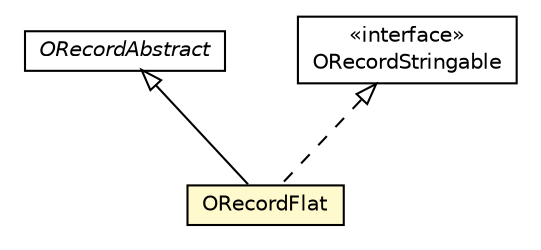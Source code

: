 #!/usr/local/bin/dot
#
# Class diagram 
# Generated by UMLGraph version R5_6-24-gf6e263 (http://www.umlgraph.org/)
#

digraph G {
	edge [fontname="Helvetica",fontsize=10,labelfontname="Helvetica",labelfontsize=10];
	node [fontname="Helvetica",fontsize=10,shape=plaintext];
	nodesep=0.25;
	ranksep=0.5;
	// com.orientechnologies.orient.core.record.impl.ORecordFlat
	c2993741 [label=<<table title="com.orientechnologies.orient.core.record.impl.ORecordFlat" border="0" cellborder="1" cellspacing="0" cellpadding="2" port="p" bgcolor="lemonChiffon" href="./ORecordFlat.html">
		<tr><td><table border="0" cellspacing="0" cellpadding="1">
<tr><td align="center" balign="center"> ORecordFlat </td></tr>
		</table></td></tr>
		</table>>, URL="./ORecordFlat.html", fontname="Helvetica", fontcolor="black", fontsize=10.0];
	// com.orientechnologies.orient.core.record.ORecordAbstract
	c2993749 [label=<<table title="com.orientechnologies.orient.core.record.ORecordAbstract" border="0" cellborder="1" cellspacing="0" cellpadding="2" port="p" href="../ORecordAbstract.html">
		<tr><td><table border="0" cellspacing="0" cellpadding="1">
<tr><td align="center" balign="center"><font face="Helvetica-Oblique"> ORecordAbstract </font></td></tr>
		</table></td></tr>
		</table>>, URL="../ORecordAbstract.html", fontname="Helvetica", fontcolor="black", fontsize=10.0];
	// com.orientechnologies.orient.core.record.ORecordStringable
	c2993752 [label=<<table title="com.orientechnologies.orient.core.record.ORecordStringable" border="0" cellborder="1" cellspacing="0" cellpadding="2" port="p" href="../ORecordStringable.html">
		<tr><td><table border="0" cellspacing="0" cellpadding="1">
<tr><td align="center" balign="center"> &#171;interface&#187; </td></tr>
<tr><td align="center" balign="center"> ORecordStringable </td></tr>
		</table></td></tr>
		</table>>, URL="../ORecordStringable.html", fontname="Helvetica", fontcolor="black", fontsize=10.0];
	//com.orientechnologies.orient.core.record.impl.ORecordFlat extends com.orientechnologies.orient.core.record.ORecordAbstract
	c2993749:p -> c2993741:p [dir=back,arrowtail=empty];
	//com.orientechnologies.orient.core.record.impl.ORecordFlat implements com.orientechnologies.orient.core.record.ORecordStringable
	c2993752:p -> c2993741:p [dir=back,arrowtail=empty,style=dashed];
}

